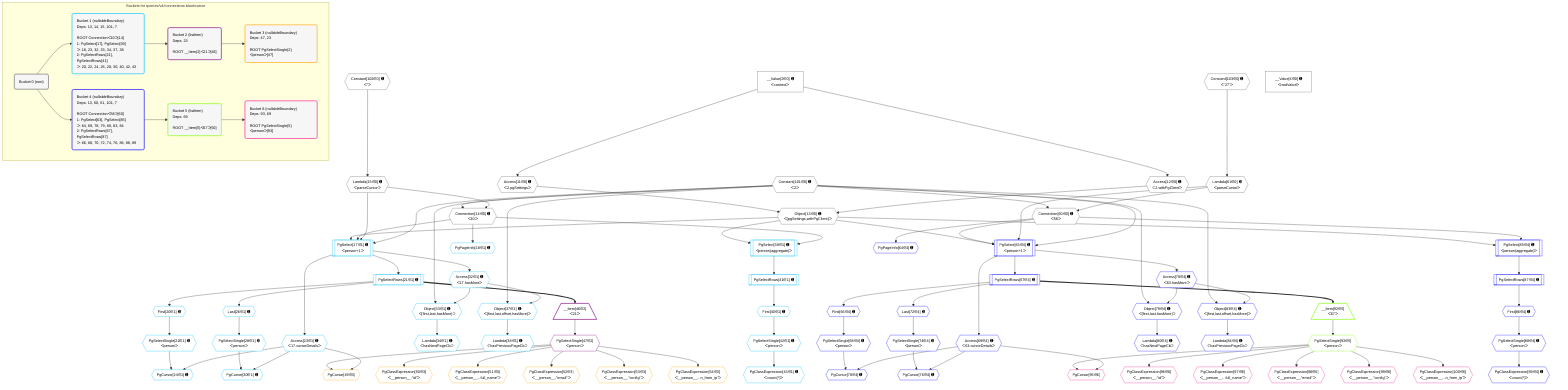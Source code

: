 %%{init: {'themeVariables': { 'fontSize': '12px'}}}%%
graph TD
    classDef path fill:#eee,stroke:#000,color:#000
    classDef plan fill:#fff,stroke-width:1px,color:#000
    classDef itemplan fill:#fff,stroke-width:2px,color:#000
    classDef unbatchedplan fill:#dff,stroke-width:1px,color:#000
    classDef sideeffectplan fill:#fcc,stroke-width:2px,color:#000
    classDef bucket fill:#f6f6f6,color:#000,stroke-width:2px,text-align:left


    %% plan dependencies
    Connection14{{"Connection[14∈0] ➊<br />ᐸ10ᐳ"}}:::plan
    Constant101{{"Constant[101∈0] ➊<br />ᐸ2ᐳ"}}:::plan
    Lambda15{{"Lambda[15∈0] ➊<br />ᐸparseCursorᐳ"}}:::plan
    Constant101 & Lambda15 --> Connection14
    Connection60{{"Connection[60∈0] ➊<br />ᐸ58ᐳ"}}:::plan
    Lambda61{{"Lambda[61∈0] ➊<br />ᐸparseCursorᐳ"}}:::plan
    Constant101 & Lambda61 --> Connection60
    Object13{{"Object[13∈0] ➊<br />ᐸ{pgSettings,withPgClient}ᐳ"}}:::plan
    Access11{{"Access[11∈0] ➊<br />ᐸ2.pgSettingsᐳ"}}:::plan
    Access12{{"Access[12∈0] ➊<br />ᐸ2.withPgClientᐳ"}}:::plan
    Access11 & Access12 --> Object13
    __Value2["__Value[2∈0] ➊<br />ᐸcontextᐳ"]:::plan
    __Value2 --> Access11
    __Value2 --> Access12
    Constant102{{"Constant[102∈0] ➊<br />ᐸ''ᐳ"}}:::plan
    Constant102 --> Lambda15
    Constant103{{"Constant[103∈0] ➊<br />ᐸ'27'ᐳ"}}:::plan
    Constant103 --> Lambda61
    __Value4["__Value[4∈0] ➊<br />ᐸrootValueᐳ"]:::plan
    PgSelect17[["PgSelect[17∈1] ➊<br />ᐸperson+1ᐳ"]]:::plan
    Object13 & Connection14 & Lambda15 & Constant101 --> PgSelect17
    Object37{{"Object[37∈1] ➊<br />ᐸ{first,last,offset,hasMore}ᐳ"}}:::plan
    Access32{{"Access[32∈1] ➊<br />ᐸ17.hasMoreᐳ"}}:::plan
    Constant101 & Access32 --> Object37
    Object33{{"Object[33∈1] ➊<br />ᐸ{first,last,hasMore}ᐳ"}}:::plan
    Constant101 & Access32 --> Object33
    PgCursor24{{"PgCursor[24∈1] ➊"}}:::plan
    PgSelectSingle22{{"PgSelectSingle[22∈1] ➊<br />ᐸpersonᐳ"}}:::plan
    Access23{{"Access[23∈1] ➊<br />ᐸ17.cursorDetailsᐳ"}}:::plan
    PgSelectSingle22 & Access23 --> PgCursor24
    PgCursor30{{"PgCursor[30∈1] ➊"}}:::plan
    PgSelectSingle28{{"PgSelectSingle[28∈1] ➊<br />ᐸpersonᐳ"}}:::plan
    PgSelectSingle28 & Access23 --> PgCursor30
    PgSelect39[["PgSelect[39∈1] ➊<br />ᐸperson(aggregate)ᐳ"]]:::plan
    Object13 & Connection14 --> PgSelect39
    PgPageInfo18{{"PgPageInfo[18∈1] ➊"}}:::plan
    Connection14 --> PgPageInfo18
    First20{{"First[20∈1] ➊"}}:::plan
    PgSelectRows21[["PgSelectRows[21∈1] ➊"]]:::plan
    PgSelectRows21 --> First20
    PgSelect17 --> PgSelectRows21
    First20 --> PgSelectSingle22
    PgSelect17 --> Access23
    Last26{{"Last[26∈1] ➊"}}:::plan
    PgSelectRows21 --> Last26
    Last26 --> PgSelectSingle28
    PgSelect17 --> Access32
    Lambda34{{"Lambda[34∈1] ➊<br />ᐸhasNextPageCbᐳ"}}:::plan
    Object33 --> Lambda34
    Lambda38{{"Lambda[38∈1] ➊<br />ᐸhasPreviousPageCbᐳ"}}:::plan
    Object37 --> Lambda38
    First40{{"First[40∈1] ➊"}}:::plan
    PgSelectRows41[["PgSelectRows[41∈1] ➊"]]:::plan
    PgSelectRows41 --> First40
    PgSelect39 --> PgSelectRows41
    PgSelectSingle42{{"PgSelectSingle[42∈1] ➊<br />ᐸpersonᐳ"}}:::plan
    First40 --> PgSelectSingle42
    PgClassExpression43{{"PgClassExpression[43∈1] ➊<br />ᐸcount(*)ᐳ"}}:::plan
    PgSelectSingle42 --> PgClassExpression43
    __Item46[/"__Item[46∈2]<br />ᐸ21ᐳ"\]:::itemplan
    PgSelectRows21 ==> __Item46
    PgSelectSingle47{{"PgSelectSingle[47∈2]<br />ᐸpersonᐳ"}}:::plan
    __Item46 --> PgSelectSingle47
    PgCursor49{{"PgCursor[49∈3]"}}:::plan
    PgSelectSingle47 & Access23 --> PgCursor49
    PgClassExpression50{{"PgClassExpression[50∈3]<br />ᐸ__person__.”id”ᐳ"}}:::plan
    PgSelectSingle47 --> PgClassExpression50
    PgClassExpression51{{"PgClassExpression[51∈3]<br />ᐸ__person__...full_name”ᐳ"}}:::plan
    PgSelectSingle47 --> PgClassExpression51
    PgClassExpression52{{"PgClassExpression[52∈3]<br />ᐸ__person__.”email”ᐳ"}}:::plan
    PgSelectSingle47 --> PgClassExpression52
    PgClassExpression53{{"PgClassExpression[53∈3]<br />ᐸ__person__.”config”ᐳ"}}:::plan
    PgSelectSingle47 --> PgClassExpression53
    PgClassExpression54{{"PgClassExpression[54∈3]<br />ᐸ__person__...n_from_ip”ᐳ"}}:::plan
    PgSelectSingle47 --> PgClassExpression54
    PgSelect63[["PgSelect[63∈4] ➊<br />ᐸperson+1ᐳ"]]:::plan
    Object13 & Connection60 & Lambda61 & Constant101 --> PgSelect63
    Object83{{"Object[83∈4] ➊<br />ᐸ{first,last,offset,hasMore}ᐳ"}}:::plan
    Access78{{"Access[78∈4] ➊<br />ᐸ63.hasMoreᐳ"}}:::plan
    Constant101 & Access78 --> Object83
    Object79{{"Object[79∈4] ➊<br />ᐸ{first,last,hasMore}ᐳ"}}:::plan
    Constant101 & Access78 --> Object79
    PgCursor70{{"PgCursor[70∈4] ➊"}}:::plan
    PgSelectSingle68{{"PgSelectSingle[68∈4] ➊<br />ᐸpersonᐳ"}}:::plan
    Access69{{"Access[69∈4] ➊<br />ᐸ63.cursorDetailsᐳ"}}:::plan
    PgSelectSingle68 & Access69 --> PgCursor70
    PgCursor76{{"PgCursor[76∈4] ➊"}}:::plan
    PgSelectSingle74{{"PgSelectSingle[74∈4] ➊<br />ᐸpersonᐳ"}}:::plan
    PgSelectSingle74 & Access69 --> PgCursor76
    PgSelect85[["PgSelect[85∈4] ➊<br />ᐸperson(aggregate)ᐳ"]]:::plan
    Object13 & Connection60 --> PgSelect85
    PgPageInfo64{{"PgPageInfo[64∈4] ➊"}}:::plan
    Connection60 --> PgPageInfo64
    First66{{"First[66∈4] ➊"}}:::plan
    PgSelectRows67[["PgSelectRows[67∈4] ➊"]]:::plan
    PgSelectRows67 --> First66
    PgSelect63 --> PgSelectRows67
    First66 --> PgSelectSingle68
    PgSelect63 --> Access69
    Last72{{"Last[72∈4] ➊"}}:::plan
    PgSelectRows67 --> Last72
    Last72 --> PgSelectSingle74
    PgSelect63 --> Access78
    Lambda80{{"Lambda[80∈4] ➊<br />ᐸhasNextPageCbᐳ"}}:::plan
    Object79 --> Lambda80
    Lambda84{{"Lambda[84∈4] ➊<br />ᐸhasPreviousPageCbᐳ"}}:::plan
    Object83 --> Lambda84
    First86{{"First[86∈4] ➊"}}:::plan
    PgSelectRows87[["PgSelectRows[87∈4] ➊"]]:::plan
    PgSelectRows87 --> First86
    PgSelect85 --> PgSelectRows87
    PgSelectSingle88{{"PgSelectSingle[88∈4] ➊<br />ᐸpersonᐳ"}}:::plan
    First86 --> PgSelectSingle88
    PgClassExpression89{{"PgClassExpression[89∈4] ➊<br />ᐸcount(*)ᐳ"}}:::plan
    PgSelectSingle88 --> PgClassExpression89
    __Item92[/"__Item[92∈5]<br />ᐸ67ᐳ"\]:::itemplan
    PgSelectRows67 ==> __Item92
    PgSelectSingle93{{"PgSelectSingle[93∈5]<br />ᐸpersonᐳ"}}:::plan
    __Item92 --> PgSelectSingle93
    PgCursor95{{"PgCursor[95∈6]"}}:::plan
    PgSelectSingle93 & Access69 --> PgCursor95
    PgClassExpression96{{"PgClassExpression[96∈6]<br />ᐸ__person__.”id”ᐳ"}}:::plan
    PgSelectSingle93 --> PgClassExpression96
    PgClassExpression97{{"PgClassExpression[97∈6]<br />ᐸ__person__...full_name”ᐳ"}}:::plan
    PgSelectSingle93 --> PgClassExpression97
    PgClassExpression98{{"PgClassExpression[98∈6]<br />ᐸ__person__.”email”ᐳ"}}:::plan
    PgSelectSingle93 --> PgClassExpression98
    PgClassExpression99{{"PgClassExpression[99∈6]<br />ᐸ__person__.”config”ᐳ"}}:::plan
    PgSelectSingle93 --> PgClassExpression99
    PgClassExpression100{{"PgClassExpression[100∈6]<br />ᐸ__person__...n_from_ip”ᐳ"}}:::plan
    PgSelectSingle93 --> PgClassExpression100

    %% define steps

    subgraph "Buckets for queries/v4/connections-blankcursor"
    Bucket0("Bucket 0 (root)"):::bucket
    classDef bucket0 stroke:#696969
    class Bucket0,__Value2,__Value4,Access11,Access12,Object13,Connection14,Lambda15,Connection60,Lambda61,Constant101,Constant102,Constant103 bucket0
    Bucket1("Bucket 1 (nullableBoundary)<br />Deps: 13, 14, 15, 101, 7<br /><br />ROOT Connectionᐸ10ᐳ[14]<br />1: PgSelect[17], PgSelect[39]<br />ᐳ: 18, 23, 32, 33, 34, 37, 38<br />2: PgSelectRows[21], PgSelectRows[41]<br />ᐳ: 20, 22, 24, 26, 28, 30, 40, 42, 43"):::bucket
    classDef bucket1 stroke:#00bfff
    class Bucket1,PgSelect17,PgPageInfo18,First20,PgSelectRows21,PgSelectSingle22,Access23,PgCursor24,Last26,PgSelectSingle28,PgCursor30,Access32,Object33,Lambda34,Object37,Lambda38,PgSelect39,First40,PgSelectRows41,PgSelectSingle42,PgClassExpression43 bucket1
    Bucket2("Bucket 2 (listItem)<br />Deps: 23<br /><br />ROOT __Item{2}ᐸ21ᐳ[46]"):::bucket
    classDef bucket2 stroke:#7f007f
    class Bucket2,__Item46,PgSelectSingle47 bucket2
    Bucket3("Bucket 3 (nullableBoundary)<br />Deps: 47, 23<br /><br />ROOT PgSelectSingle{2}ᐸpersonᐳ[47]"):::bucket
    classDef bucket3 stroke:#ffa500
    class Bucket3,PgCursor49,PgClassExpression50,PgClassExpression51,PgClassExpression52,PgClassExpression53,PgClassExpression54 bucket3
    Bucket4("Bucket 4 (nullableBoundary)<br />Deps: 13, 60, 61, 101, 7<br /><br />ROOT Connectionᐸ58ᐳ[60]<br />1: PgSelect[63], PgSelect[85]<br />ᐳ: 64, 69, 78, 79, 80, 83, 84<br />2: PgSelectRows[67], PgSelectRows[87]<br />ᐳ: 66, 68, 70, 72, 74, 76, 86, 88, 89"):::bucket
    classDef bucket4 stroke:#0000ff
    class Bucket4,PgSelect63,PgPageInfo64,First66,PgSelectRows67,PgSelectSingle68,Access69,PgCursor70,Last72,PgSelectSingle74,PgCursor76,Access78,Object79,Lambda80,Object83,Lambda84,PgSelect85,First86,PgSelectRows87,PgSelectSingle88,PgClassExpression89 bucket4
    Bucket5("Bucket 5 (listItem)<br />Deps: 69<br /><br />ROOT __Item{5}ᐸ67ᐳ[92]"):::bucket
    classDef bucket5 stroke:#7fff00
    class Bucket5,__Item92,PgSelectSingle93 bucket5
    Bucket6("Bucket 6 (nullableBoundary)<br />Deps: 93, 69<br /><br />ROOT PgSelectSingle{5}ᐸpersonᐳ[93]"):::bucket
    classDef bucket6 stroke:#ff1493
    class Bucket6,PgCursor95,PgClassExpression96,PgClassExpression97,PgClassExpression98,PgClassExpression99,PgClassExpression100 bucket6
    Bucket0 --> Bucket1 & Bucket4
    Bucket1 --> Bucket2
    Bucket2 --> Bucket3
    Bucket4 --> Bucket5
    Bucket5 --> Bucket6
    end